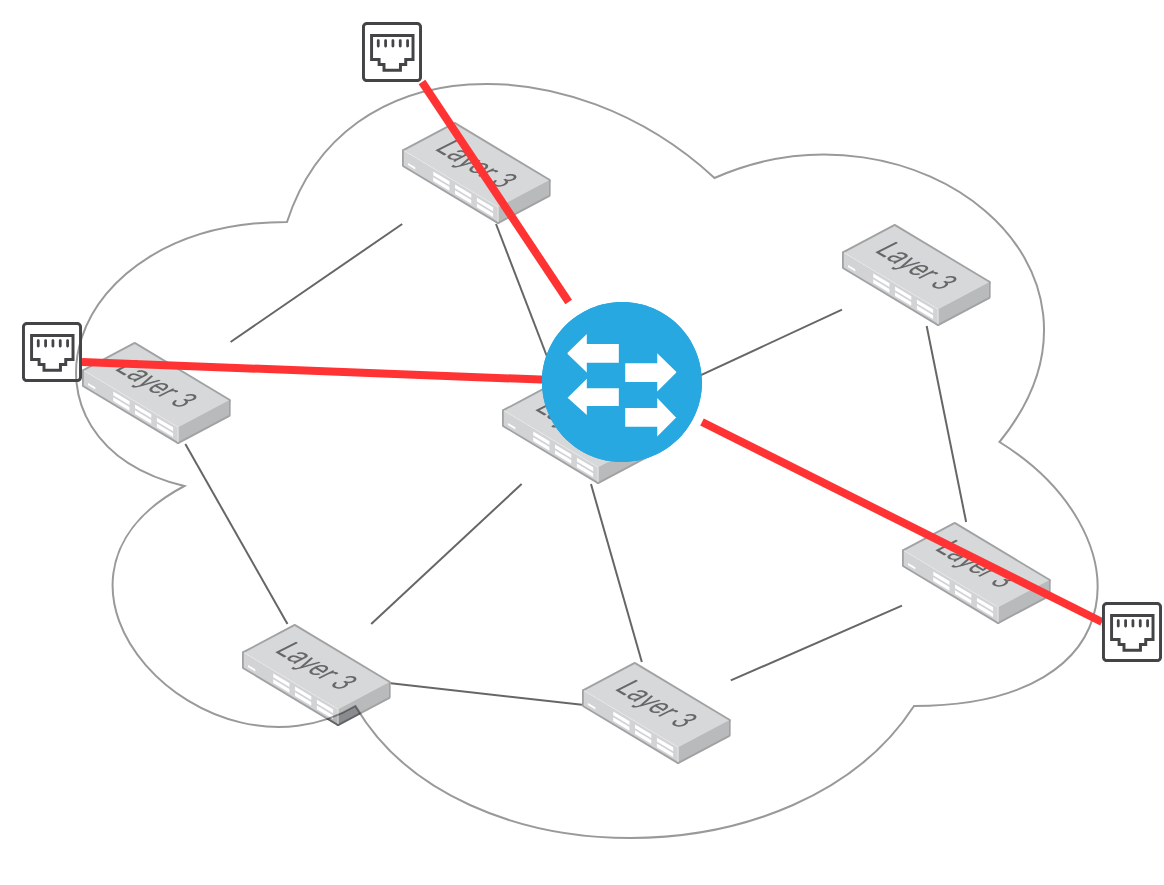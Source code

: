 <mxfile version="22.1.21" type="device">
  <diagram name="Seite-1" id="GIluo7q1Jf_i8DODd_RV">
    <mxGraphModel dx="819" dy="479" grid="1" gridSize="10" guides="1" tooltips="1" connect="1" arrows="1" fold="1" page="1" pageScale="1" pageWidth="1654" pageHeight="1169" math="0" shadow="0">
      <root>
        <mxCell id="0" />
        <mxCell id="1" style="locked=1;" parent="0" />
        <mxCell id="pe8AAeAfWEZnYW9LKWRB-1" value="" style="image;points=[];aspect=fixed;html=1;align=center;shadow=0;dashed=0;image=img/lib/allied_telesis/switch/Switch_24_port_L3.svg;" parent="1" vertex="1">
          <mxGeometry x="830" y="450" width="74.4" height="51" as="geometry" />
        </mxCell>
        <mxCell id="pe8AAeAfWEZnYW9LKWRB-2" value="" style="image;points=[];aspect=fixed;html=1;align=center;shadow=0;dashed=0;image=img/lib/allied_telesis/switch/Switch_24_port_L3.svg;" parent="1" vertex="1">
          <mxGeometry x="660" y="431" width="74.4" height="51" as="geometry" />
        </mxCell>
        <mxCell id="pe8AAeAfWEZnYW9LKWRB-3" value="" style="image;points=[];aspect=fixed;html=1;align=center;shadow=0;dashed=0;image=img/lib/allied_telesis/switch/Switch_24_port_L3.svg;" parent="1" vertex="1">
          <mxGeometry x="580" y="290" width="74.4" height="51" as="geometry" />
        </mxCell>
        <mxCell id="pe8AAeAfWEZnYW9LKWRB-4" value="" style="image;points=[];aspect=fixed;html=1;align=center;shadow=0;dashed=0;image=img/lib/allied_telesis/switch/Switch_24_port_L3.svg;" parent="1" vertex="1">
          <mxGeometry x="990" y="380" width="74.4" height="51" as="geometry" />
        </mxCell>
        <mxCell id="pe8AAeAfWEZnYW9LKWRB-5" value="" style="image;points=[];aspect=fixed;html=1;align=center;shadow=0;dashed=0;image=img/lib/allied_telesis/switch/Switch_24_port_L3.svg;" parent="1" vertex="1">
          <mxGeometry x="960" y="231" width="74.4" height="51" as="geometry" />
        </mxCell>
        <mxCell id="pe8AAeAfWEZnYW9LKWRB-6" value="" style="image;points=[];aspect=fixed;html=1;align=center;shadow=0;dashed=0;image=img/lib/allied_telesis/switch/Switch_24_port_L3.svg;" parent="1" vertex="1">
          <mxGeometry x="740" y="180" width="74.4" height="51" as="geometry" />
        </mxCell>
        <mxCell id="pe8AAeAfWEZnYW9LKWRB-7" value="" style="image;points=[];aspect=fixed;html=1;align=center;shadow=0;dashed=0;image=img/lib/allied_telesis/switch/Switch_24_port_L3.svg;" parent="1" vertex="1">
          <mxGeometry x="790" y="310" width="74.4" height="51" as="geometry" />
        </mxCell>
        <mxCell id="pe8AAeAfWEZnYW9LKWRB-8" value="" style="endArrow=none;html=1;rounded=0;" parent="1" source="pe8AAeAfWEZnYW9LKWRB-7" target="pe8AAeAfWEZnYW9LKWRB-1" edge="1">
          <mxGeometry width="50" height="50" relative="1" as="geometry">
            <mxPoint x="800" y="640" as="sourcePoint" />
            <mxPoint x="850" y="590" as="targetPoint" />
          </mxGeometry>
        </mxCell>
        <mxCell id="pe8AAeAfWEZnYW9LKWRB-9" value="" style="endArrow=none;html=1;rounded=0;" parent="1" source="pe8AAeAfWEZnYW9LKWRB-7" target="pe8AAeAfWEZnYW9LKWRB-2" edge="1">
          <mxGeometry width="50" height="50" relative="1" as="geometry">
            <mxPoint x="837" y="381" as="sourcePoint" />
            <mxPoint x="867" y="460" as="targetPoint" />
          </mxGeometry>
        </mxCell>
        <mxCell id="pe8AAeAfWEZnYW9LKWRB-10" value="" style="endArrow=none;html=1;rounded=0;" parent="1" source="pe8AAeAfWEZnYW9LKWRB-1" target="pe8AAeAfWEZnYW9LKWRB-4" edge="1">
          <mxGeometry width="50" height="50" relative="1" as="geometry">
            <mxPoint x="847" y="391" as="sourcePoint" />
            <mxPoint x="877" y="470" as="targetPoint" />
          </mxGeometry>
        </mxCell>
        <mxCell id="pe8AAeAfWEZnYW9LKWRB-11" value="" style="endArrow=none;html=1;rounded=0;" parent="1" source="pe8AAeAfWEZnYW9LKWRB-7" target="pe8AAeAfWEZnYW9LKWRB-5" edge="1">
          <mxGeometry width="50" height="50" relative="1" as="geometry">
            <mxPoint x="857" y="401" as="sourcePoint" />
            <mxPoint x="887" y="480" as="targetPoint" />
          </mxGeometry>
        </mxCell>
        <mxCell id="pe8AAeAfWEZnYW9LKWRB-12" value="" style="endArrow=none;html=1;rounded=0;" parent="1" source="pe8AAeAfWEZnYW9LKWRB-5" target="pe8AAeAfWEZnYW9LKWRB-4" edge="1">
          <mxGeometry width="50" height="50" relative="1" as="geometry">
            <mxPoint x="867" y="411" as="sourcePoint" />
            <mxPoint x="897" y="490" as="targetPoint" />
          </mxGeometry>
        </mxCell>
        <mxCell id="pe8AAeAfWEZnYW9LKWRB-13" value="" style="endArrow=none;html=1;rounded=0;" parent="1" source="pe8AAeAfWEZnYW9LKWRB-6" target="pe8AAeAfWEZnYW9LKWRB-7" edge="1">
          <mxGeometry width="50" height="50" relative="1" as="geometry">
            <mxPoint x="877" y="421" as="sourcePoint" />
            <mxPoint x="907" y="500" as="targetPoint" />
          </mxGeometry>
        </mxCell>
        <mxCell id="pe8AAeAfWEZnYW9LKWRB-14" value="" style="endArrow=none;html=1;rounded=0;" parent="1" source="pe8AAeAfWEZnYW9LKWRB-3" target="pe8AAeAfWEZnYW9LKWRB-6" edge="1">
          <mxGeometry width="50" height="50" relative="1" as="geometry">
            <mxPoint x="887" y="431" as="sourcePoint" />
            <mxPoint x="917" y="510" as="targetPoint" />
          </mxGeometry>
        </mxCell>
        <mxCell id="pe8AAeAfWEZnYW9LKWRB-15" value="" style="endArrow=none;html=1;rounded=0;" parent="1" source="pe8AAeAfWEZnYW9LKWRB-1" target="pe8AAeAfWEZnYW9LKWRB-2" edge="1">
          <mxGeometry width="50" height="50" relative="1" as="geometry">
            <mxPoint x="897" y="441" as="sourcePoint" />
            <mxPoint x="927" y="520" as="targetPoint" />
          </mxGeometry>
        </mxCell>
        <mxCell id="pe8AAeAfWEZnYW9LKWRB-16" value="" style="endArrow=none;html=1;rounded=0;" parent="1" source="pe8AAeAfWEZnYW9LKWRB-3" target="pe8AAeAfWEZnYW9LKWRB-2" edge="1">
          <mxGeometry width="50" height="50" relative="1" as="geometry">
            <mxPoint x="907" y="451" as="sourcePoint" />
            <mxPoint x="937" y="530" as="targetPoint" />
          </mxGeometry>
        </mxCell>
        <mxCell id="pe8AAeAfWEZnYW9LKWRB-17" value="" style="ellipse;shape=cloud;whiteSpace=wrap;html=1;opacity=40;" parent="1" vertex="1">
          <mxGeometry x="540" y="120" width="570" height="440" as="geometry" />
        </mxCell>
        <mxCell id="pe8AAeAfWEZnYW9LKWRB-19" value="Unbenannte Ebene" parent="0" />
        <mxCell id="pe8AAeAfWEZnYW9LKWRB-28" value="" style="endArrow=none;html=1;rounded=0;strokeWidth=4;strokeColor=#FF3333;entryX=0.52;entryY=0.505;entryDx=0;entryDy=0;entryPerimeter=0;" parent="pe8AAeAfWEZnYW9LKWRB-19" target="BPPaxicIss4zR9fxel9F-1" edge="1">
          <mxGeometry width="50" height="50" relative="1" as="geometry">
            <mxPoint x="580" y="300" as="sourcePoint" />
            <mxPoint x="520" y="230" as="targetPoint" />
          </mxGeometry>
        </mxCell>
        <mxCell id="pe8AAeAfWEZnYW9LKWRB-30" value="" style="endArrow=none;html=1;rounded=0;strokeColor=#FF3333;strokeWidth=4;" parent="pe8AAeAfWEZnYW9LKWRB-19" source="BPPaxicIss4zR9fxel9F-1" edge="1">
          <mxGeometry width="50" height="50" relative="1" as="geometry">
            <mxPoint x="630" y="330" as="sourcePoint" />
            <mxPoint x="750" y="160" as="targetPoint" />
          </mxGeometry>
        </mxCell>
        <mxCell id="pe8AAeAfWEZnYW9LKWRB-29" value="" style="endArrow=none;html=1;rounded=0;strokeColor=#FF3333;strokeWidth=4;" parent="pe8AAeAfWEZnYW9LKWRB-19" target="BPPaxicIss4zR9fxel9F-1" edge="1">
          <mxGeometry width="50" height="50" relative="1" as="geometry">
            <mxPoint x="1090" y="430" as="sourcePoint" />
            <mxPoint x="820" y="343" as="targetPoint" />
          </mxGeometry>
        </mxCell>
        <mxCell id="pe8AAeAfWEZnYW9LKWRB-31" value="" style="sketch=0;pointerEvents=1;shadow=0;dashed=0;html=1;strokeColor=none;fillColor=#434445;aspect=fixed;labelPosition=center;verticalLabelPosition=bottom;verticalAlign=top;align=center;outlineConnect=0;shape=mxgraph.vvd.ethernet_port;" parent="pe8AAeAfWEZnYW9LKWRB-19" vertex="1">
          <mxGeometry x="550" y="280" width="30" height="30" as="geometry" />
        </mxCell>
        <mxCell id="pe8AAeAfWEZnYW9LKWRB-33" value="" style="sketch=0;pointerEvents=1;shadow=0;dashed=0;html=1;strokeColor=none;fillColor=#434445;aspect=fixed;labelPosition=center;verticalLabelPosition=bottom;verticalAlign=top;align=center;outlineConnect=0;shape=mxgraph.vvd.ethernet_port;" parent="pe8AAeAfWEZnYW9LKWRB-19" vertex="1">
          <mxGeometry x="720" y="130" width="30" height="30" as="geometry" />
        </mxCell>
        <mxCell id="pe8AAeAfWEZnYW9LKWRB-34" value="" style="sketch=0;pointerEvents=1;shadow=0;dashed=0;html=1;strokeColor=none;fillColor=#434445;aspect=fixed;labelPosition=center;verticalLabelPosition=bottom;verticalAlign=top;align=center;outlineConnect=0;shape=mxgraph.vvd.ethernet_port;" parent="pe8AAeAfWEZnYW9LKWRB-19" vertex="1">
          <mxGeometry x="1090" y="420" width="30" height="30" as="geometry" />
        </mxCell>
        <mxCell id="BPPaxicIss4zR9fxel9F-1" value="" style="fillColor=#28A8E0;verticalLabelPosition=bottom;sketch=0;html=1;strokeColor=#ffffff;verticalAlign=top;align=center;points=[[0.145,0.145,0],[0.5,0,0],[0.855,0.145,0],[1,0.5,0],[0.855,0.855,0],[0.5,1,0],[0.145,0.855,0],[0,0.5,0]];pointerEvents=1;shape=mxgraph.cisco_safe.compositeIcon;bgIcon=ellipse;resIcon=mxgraph.cisco_safe.capability.l2_switching;" vertex="1" parent="pe8AAeAfWEZnYW9LKWRB-19">
          <mxGeometry x="810" y="270" width="80" height="80" as="geometry" />
        </mxCell>
      </root>
    </mxGraphModel>
  </diagram>
</mxfile>
